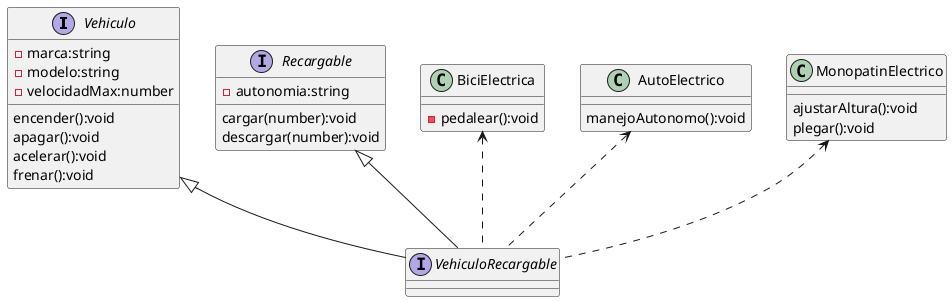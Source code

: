 @startuml "Herencia entre Interfases"

interface Vehiculo  {
    - marca:string
    - modelo:string
    - velocidadMax:number

    encender():void
    apagar():void
    acelerar():void
    frenar():void

}

interface Recargable {
    - autonomia:string

    cargar(number):void
    descargar(number):void
}

interface VehiculoRecargable {

}

class BiciElectrica {
    - pedalear():void
}

class AutoElectrico {
    manejoAutonomo():void
}

class MonopatinElectrico {
    ajustarAltura():void
    plegar():void
}

Vehiculo <|-- VehiculoRecargable
Recargable <|-- VehiculoRecargable
AutoElectrico <..VehiculoRecargable
BiciElectrica <.. VehiculoRecargable
MonopatinElectrico <.. VehiculoRecargable

@enduml